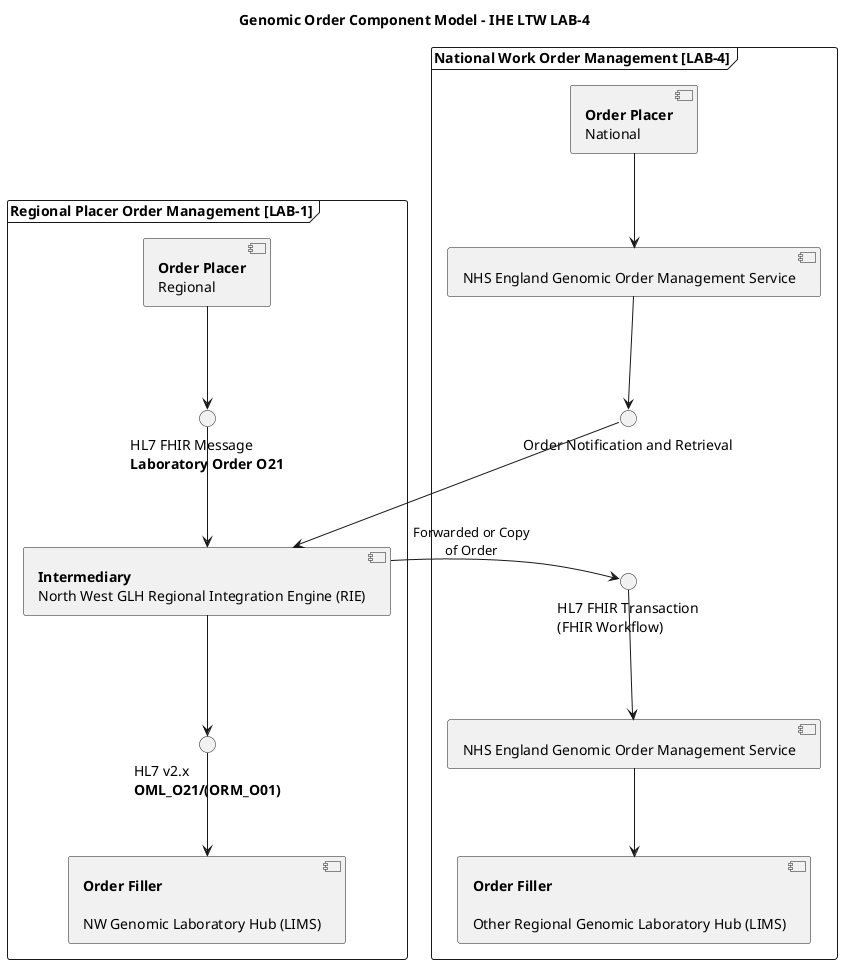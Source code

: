 @startuml

title "Genomic Order Component Model - IHE LTW LAB-4"

frame "Regional Placer Order Management [LAB-1]" as LAB1 {
  component "**Order Filler**\n\nNW Genomic Laboratory Hub (LIMS)" as LIMS
  component "**Order Placer**\nRegional" as EPR
  component "**Intermediary**\nNorth West GLH Regional Integration Engine (RIE)" as TIE

 interface "HL7 FHIR Message\n**Laboratory Order O21**" as HL7_ORM1

 interface "HL7 v2.x\n**OML_O21/(ORM_O01)**" as HL7_ORM2

  EPR -d-> HL7_ORM1
  HL7_ORM1 -d-> TIE
  TIE -d-> HL7_ORM2
}

frame "National Work Order Management [LAB-4]" as LAB4 {
 component "**Order Placer**\nNational" as EPRE
 component "NHS England Genomic Order Management Service" as GOMSp
 component "**Order Filler**\n\nOther Regional Genomic Laboratory Hub (LIMS)" as LIMSE
 component "NHS England Genomic Order Management Service" as GOMS
 interface "Order Notification and Retrieval" as notify
 interface "HL7 FHIR Transaction\n(FHIR Workflow)" as Transaction


 EPRE -d-> GOMSp
 GOMSp -d-> notify
 notify -d[hidden]- Transaction
 GOMS -d-> LIMSE
}



TIE -d-> Transaction: Forwarded or Copy\nof Order
Transaction -d-> GOMS
 notify -d-> TIE

HL7_ORM2 -d-> LIMS



@enduml
